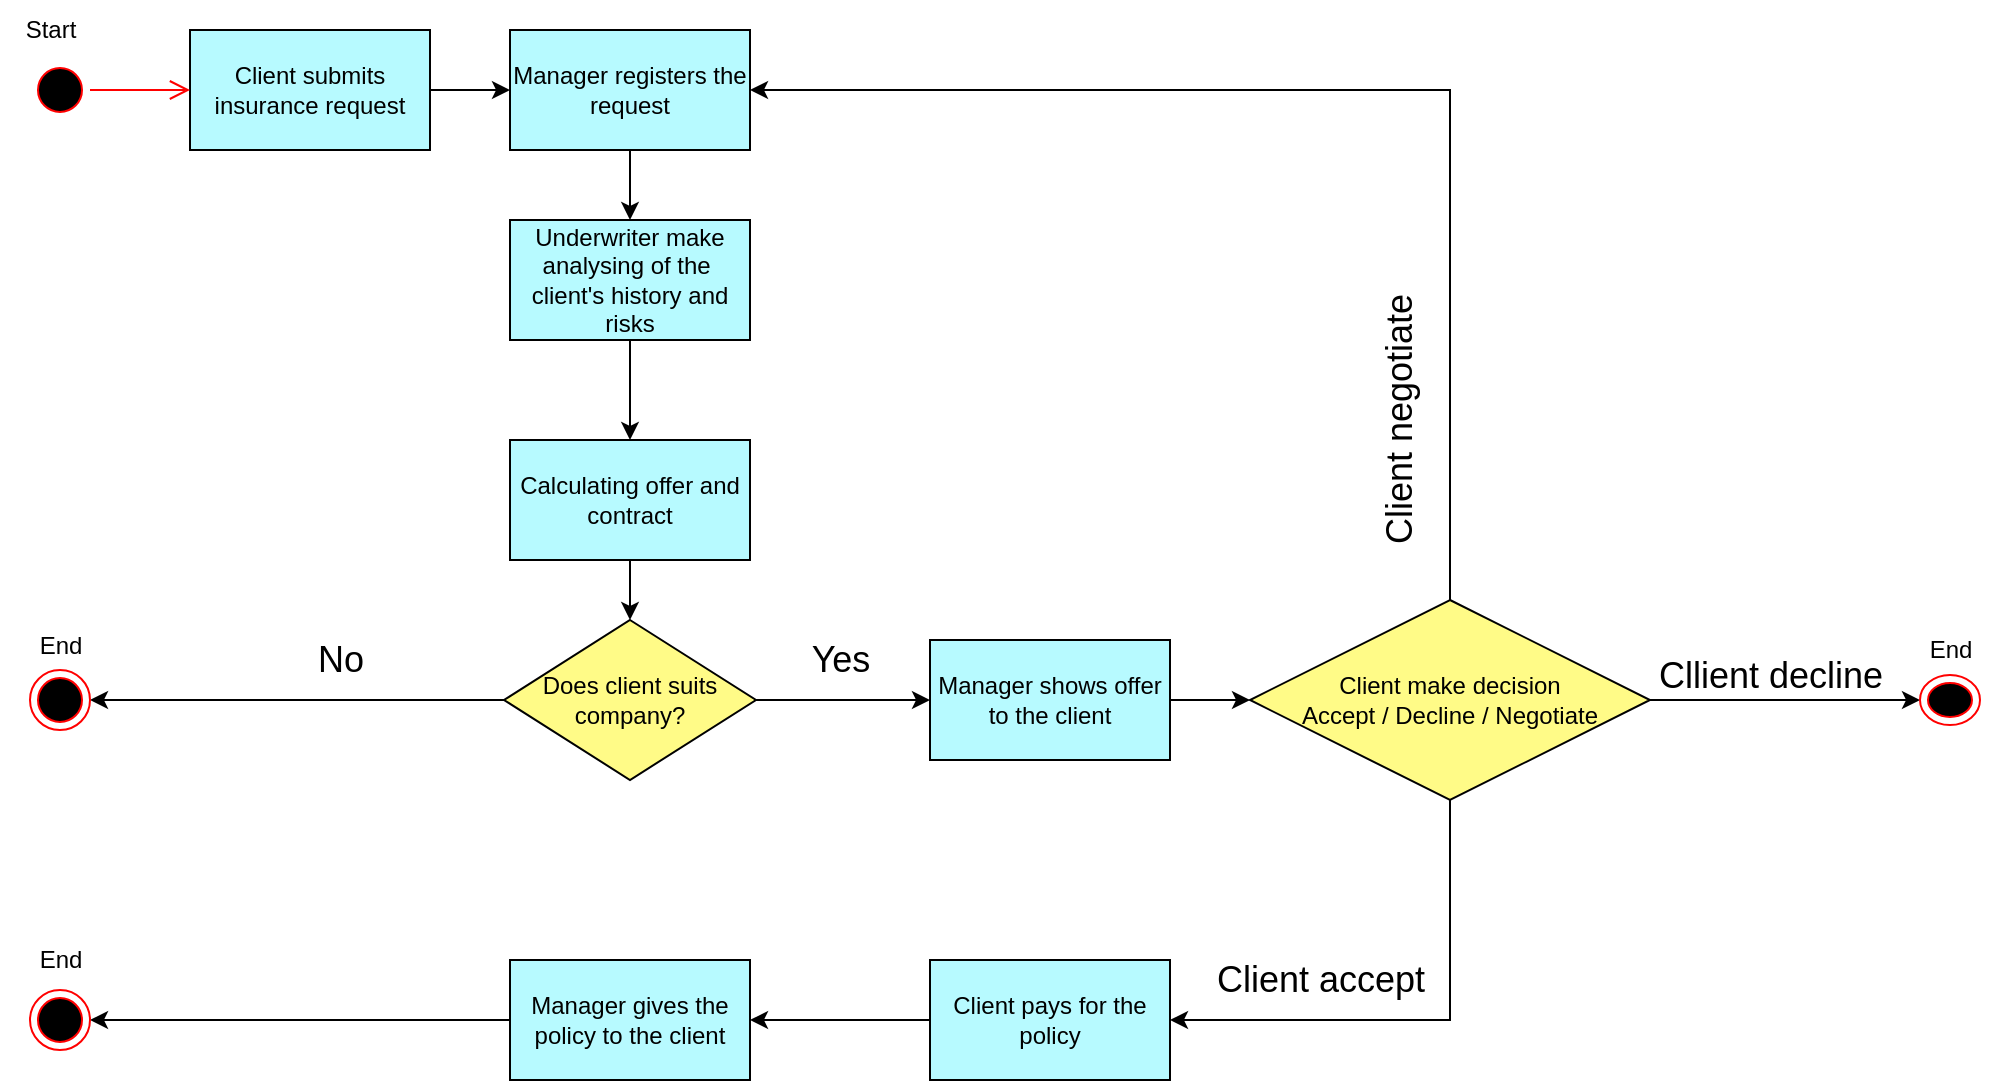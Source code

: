 <mxfile version="26.2.9">
  <diagram name="Page-1" id="cGwZZC1KMxt-n--REI7g">
    <mxGraphModel dx="247751" dy="129979" grid="1" gridSize="10" guides="1" tooltips="1" connect="1" arrows="1" fold="1" page="1" pageScale="1" pageWidth="827" pageHeight="1169" math="0" shadow="0">
      <root>
        <mxCell id="0" />
        <mxCell id="1" parent="0" />
        <mxCell id="Ap6lNGQJBwkeRjyPi6dz-1" value="" style="edgeStyle=orthogonalEdgeStyle;rounded=0;orthogonalLoop=1;jettySize=auto;html=1;" edge="1" parent="1" source="Ap6lNGQJBwkeRjyPi6dz-2" target="Ap6lNGQJBwkeRjyPi6dz-4">
          <mxGeometry relative="1" as="geometry" />
        </mxCell>
        <mxCell id="Ap6lNGQJBwkeRjyPi6dz-2" value="Client submits insurance request" style="rounded=0;whiteSpace=wrap;html=1;fillColor=#B7FAFF;" vertex="1" parent="1">
          <mxGeometry x="-246720" y="-128745" width="120" height="60" as="geometry" />
        </mxCell>
        <mxCell id="Ap6lNGQJBwkeRjyPi6dz-3" value="" style="edgeStyle=orthogonalEdgeStyle;rounded=0;orthogonalLoop=1;jettySize=auto;html=1;" edge="1" parent="1" source="Ap6lNGQJBwkeRjyPi6dz-4" target="Ap6lNGQJBwkeRjyPi6dz-6">
          <mxGeometry relative="1" as="geometry" />
        </mxCell>
        <mxCell id="Ap6lNGQJBwkeRjyPi6dz-4" value="Manager registers the request" style="rounded=0;whiteSpace=wrap;html=1;fillColor=#B7FAFF;" vertex="1" parent="1">
          <mxGeometry x="-246560" y="-128745" width="120" height="60" as="geometry" />
        </mxCell>
        <mxCell id="Ap6lNGQJBwkeRjyPi6dz-5" value="" style="edgeStyle=orthogonalEdgeStyle;rounded=0;orthogonalLoop=1;jettySize=auto;html=1;" edge="1" parent="1" source="Ap6lNGQJBwkeRjyPi6dz-6" target="Ap6lNGQJBwkeRjyPi6dz-8">
          <mxGeometry relative="1" as="geometry" />
        </mxCell>
        <mxCell id="Ap6lNGQJBwkeRjyPi6dz-6" value="Underwriter make analysing of the&amp;nbsp; client&#39;s history and risks" style="rounded=0;whiteSpace=wrap;html=1;fillColor=#B7FAFF;" vertex="1" parent="1">
          <mxGeometry x="-246560" y="-128650" width="120" height="60" as="geometry" />
        </mxCell>
        <mxCell id="Ap6lNGQJBwkeRjyPi6dz-7" value="" style="edgeStyle=orthogonalEdgeStyle;rounded=0;orthogonalLoop=1;jettySize=auto;html=1;" edge="1" parent="1" source="Ap6lNGQJBwkeRjyPi6dz-8" target="Ap6lNGQJBwkeRjyPi6dz-11">
          <mxGeometry relative="1" as="geometry" />
        </mxCell>
        <mxCell id="Ap6lNGQJBwkeRjyPi6dz-8" value="Calculating offer and contract" style="rounded=0;whiteSpace=wrap;html=1;fillColor=#B7FAFF;" vertex="1" parent="1">
          <mxGeometry x="-246560" y="-128540" width="120" height="60" as="geometry" />
        </mxCell>
        <mxCell id="Ap6lNGQJBwkeRjyPi6dz-9" style="edgeStyle=orthogonalEdgeStyle;rounded=0;orthogonalLoop=1;jettySize=auto;html=1;entryX=0;entryY=0.5;entryDx=0;entryDy=0;" edge="1" parent="1" source="Ap6lNGQJBwkeRjyPi6dz-11" target="Ap6lNGQJBwkeRjyPi6dz-13">
          <mxGeometry relative="1" as="geometry" />
        </mxCell>
        <mxCell id="Ap6lNGQJBwkeRjyPi6dz-10" value="" style="edgeStyle=orthogonalEdgeStyle;rounded=0;orthogonalLoop=1;jettySize=auto;html=1;" edge="1" parent="1" source="Ap6lNGQJBwkeRjyPi6dz-11" target="Ap6lNGQJBwkeRjyPi6dz-18">
          <mxGeometry relative="1" as="geometry" />
        </mxCell>
        <mxCell id="Ap6lNGQJBwkeRjyPi6dz-11" value="Does client suits company?" style="rhombus;whiteSpace=wrap;html=1;fillColor=#FFFB87;" vertex="1" parent="1">
          <mxGeometry x="-246563" y="-128450" width="126" height="80" as="geometry" />
        </mxCell>
        <mxCell id="Ap6lNGQJBwkeRjyPi6dz-12" value="" style="edgeStyle=orthogonalEdgeStyle;rounded=0;orthogonalLoop=1;jettySize=auto;html=1;" edge="1" parent="1" source="Ap6lNGQJBwkeRjyPi6dz-13" target="Ap6lNGQJBwkeRjyPi6dz-17">
          <mxGeometry relative="1" as="geometry" />
        </mxCell>
        <mxCell id="Ap6lNGQJBwkeRjyPi6dz-13" value="Manager shows offer to the client" style="rounded=0;whiteSpace=wrap;html=1;fillColor=#B7FAFF;" vertex="1" parent="1">
          <mxGeometry x="-246350" y="-128440" width="120" height="60" as="geometry" />
        </mxCell>
        <mxCell id="Ap6lNGQJBwkeRjyPi6dz-15" value="" style="edgeStyle=orthogonalEdgeStyle;rounded=0;orthogonalLoop=1;jettySize=auto;html=1;" edge="1" parent="1" source="Ap6lNGQJBwkeRjyPi6dz-17" target="Ap6lNGQJBwkeRjyPi6dz-26">
          <mxGeometry relative="1" as="geometry" />
        </mxCell>
        <mxCell id="Ap6lNGQJBwkeRjyPi6dz-16" style="edgeStyle=orthogonalEdgeStyle;rounded=0;orthogonalLoop=1;jettySize=auto;html=1;entryX=1;entryY=0.5;entryDx=0;entryDy=0;" edge="1" parent="1" source="Ap6lNGQJBwkeRjyPi6dz-17" target="Ap6lNGQJBwkeRjyPi6dz-30">
          <mxGeometry relative="1" as="geometry">
            <Array as="points">
              <mxPoint x="-246090" y="-128250" />
            </Array>
          </mxGeometry>
        </mxCell>
        <mxCell id="Ap6lNGQJBwkeRjyPi6dz-41" style="edgeStyle=orthogonalEdgeStyle;rounded=0;orthogonalLoop=1;jettySize=auto;html=1;" edge="1" parent="1" source="Ap6lNGQJBwkeRjyPi6dz-17" target="Ap6lNGQJBwkeRjyPi6dz-4">
          <mxGeometry relative="1" as="geometry">
            <Array as="points">
              <mxPoint x="-246090" y="-128715" />
            </Array>
          </mxGeometry>
        </mxCell>
        <mxCell id="Ap6lNGQJBwkeRjyPi6dz-17" value="&lt;div&gt;Client make decision&lt;/div&gt;Accept / Decline / Negotiate" style="rhombus;whiteSpace=wrap;html=1;fillColor=#FFFB87;" vertex="1" parent="1">
          <mxGeometry x="-246190" y="-128460" width="200" height="100" as="geometry" />
        </mxCell>
        <mxCell id="Ap6lNGQJBwkeRjyPi6dz-18" value="" style="ellipse;html=1;shape=endState;fillColor=#000000;strokeColor=#ff0000;" vertex="1" parent="1">
          <mxGeometry x="-246800" y="-128425" width="30" height="30" as="geometry" />
        </mxCell>
        <mxCell id="Ap6lNGQJBwkeRjyPi6dz-19" value="" style="ellipse;html=1;shape=startState;fillColor=#000000;strokeColor=#ff0000;" vertex="1" parent="1">
          <mxGeometry x="-246800" y="-128730" width="30" height="30" as="geometry" />
        </mxCell>
        <mxCell id="Ap6lNGQJBwkeRjyPi6dz-20" value="" style="edgeStyle=orthogonalEdgeStyle;html=1;verticalAlign=bottom;endArrow=open;endSize=8;strokeColor=#ff0000;rounded=0;entryX=0;entryY=0.5;entryDx=0;entryDy=0;" edge="1" parent="1" source="Ap6lNGQJBwkeRjyPi6dz-19" target="Ap6lNGQJBwkeRjyPi6dz-2">
          <mxGeometry relative="1" as="geometry">
            <mxPoint x="-246720" y="-128730" as="targetPoint" />
          </mxGeometry>
        </mxCell>
        <mxCell id="Ap6lNGQJBwkeRjyPi6dz-21" value="Start" style="text;html=1;align=center;verticalAlign=middle;resizable=0;points=[];autosize=1;strokeColor=none;fillColor=none;" vertex="1" parent="1">
          <mxGeometry x="-246815" y="-128760" width="50" height="30" as="geometry" />
        </mxCell>
        <mxCell id="Ap6lNGQJBwkeRjyPi6dz-22" value="End" style="text;html=1;align=center;verticalAlign=middle;resizable=0;points=[];autosize=1;strokeColor=none;fillColor=none;" vertex="1" parent="1">
          <mxGeometry x="-246805" y="-128452.5" width="40" height="30" as="geometry" />
        </mxCell>
        <mxCell id="Ap6lNGQJBwkeRjyPi6dz-23" value="&lt;font style=&quot;font-size: 18px;&quot;&gt;Client negotiate&lt;/font&gt;" style="text;html=1;align=center;verticalAlign=middle;resizable=0;points=[];autosize=1;strokeColor=none;fillColor=none;rotation=-90;" vertex="1" parent="1">
          <mxGeometry x="-246190" y="-128570" width="150" height="40" as="geometry" />
        </mxCell>
        <mxCell id="Ap6lNGQJBwkeRjyPi6dz-24" value="&lt;font style=&quot;font-size: 18px;&quot;&gt;No&lt;/font&gt;" style="text;html=1;align=center;verticalAlign=middle;resizable=0;points=[];autosize=1;strokeColor=none;fillColor=none;" vertex="1" parent="1">
          <mxGeometry x="-246670" y="-128450" width="50" height="40" as="geometry" />
        </mxCell>
        <mxCell id="Ap6lNGQJBwkeRjyPi6dz-25" value="&lt;font style=&quot;font-size: 18px;&quot;&gt;Yes&lt;/font&gt;" style="text;html=1;align=center;verticalAlign=middle;resizable=0;points=[];autosize=1;strokeColor=none;fillColor=none;" vertex="1" parent="1">
          <mxGeometry x="-246420" y="-128450" width="50" height="40" as="geometry" />
        </mxCell>
        <mxCell id="Ap6lNGQJBwkeRjyPi6dz-26" value="" style="ellipse;html=1;shape=endState;fillColor=#000000;strokeColor=#ff0000;" vertex="1" parent="1">
          <mxGeometry x="-245855" y="-128422.5" width="30" height="25" as="geometry" />
        </mxCell>
        <mxCell id="Ap6lNGQJBwkeRjyPi6dz-27" value="End" style="text;html=1;align=center;verticalAlign=middle;resizable=0;points=[];autosize=1;strokeColor=none;fillColor=none;" vertex="1" parent="1">
          <mxGeometry x="-245860" y="-128450" width="40" height="30" as="geometry" />
        </mxCell>
        <mxCell id="Ap6lNGQJBwkeRjyPi6dz-28" value="&lt;font style=&quot;font-size: 18px;&quot;&gt;Cllient decline&lt;/font&gt;" style="text;html=1;align=center;verticalAlign=middle;resizable=0;points=[];autosize=1;strokeColor=none;fillColor=none;" vertex="1" parent="1">
          <mxGeometry x="-246000" y="-128442" width="140" height="40" as="geometry" />
        </mxCell>
        <mxCell id="Ap6lNGQJBwkeRjyPi6dz-29" style="edgeStyle=orthogonalEdgeStyle;rounded=0;orthogonalLoop=1;jettySize=auto;html=1;fillColor=#B7FAFF;" edge="1" parent="1" source="Ap6lNGQJBwkeRjyPi6dz-30" target="Ap6lNGQJBwkeRjyPi6dz-33">
          <mxGeometry relative="1" as="geometry" />
        </mxCell>
        <mxCell id="Ap6lNGQJBwkeRjyPi6dz-30" value="Client pays for the policy" style="rounded=0;whiteSpace=wrap;html=1;fillColor=#B7FAFF;" vertex="1" parent="1">
          <mxGeometry x="-246350" y="-128280" width="120" height="60" as="geometry" />
        </mxCell>
        <mxCell id="Ap6lNGQJBwkeRjyPi6dz-31" value="&lt;font style=&quot;font-size: 18px;&quot;&gt;Client&amp;nbsp;&lt;/font&gt;&lt;span style=&quot;font-size: 18px; background-color: transparent; color: light-dark(rgb(0, 0, 0), rgb(255, 255, 255));&quot;&gt;accept&lt;/span&gt;" style="text;html=1;align=center;verticalAlign=middle;resizable=0;points=[];autosize=1;strokeColor=none;fillColor=none;rotation=0;" vertex="1" parent="1">
          <mxGeometry x="-246220" y="-128290" width="130" height="40" as="geometry" />
        </mxCell>
        <mxCell id="Ap6lNGQJBwkeRjyPi6dz-32" style="edgeStyle=orthogonalEdgeStyle;rounded=0;orthogonalLoop=1;jettySize=auto;html=1;entryX=1;entryY=0.5;entryDx=0;entryDy=0;" edge="1" parent="1" source="Ap6lNGQJBwkeRjyPi6dz-33" target="Ap6lNGQJBwkeRjyPi6dz-34">
          <mxGeometry relative="1" as="geometry" />
        </mxCell>
        <mxCell id="Ap6lNGQJBwkeRjyPi6dz-33" value="Manager gives the policy to the client" style="rounded=0;whiteSpace=wrap;html=1;fillColor=#B7FAFF;" vertex="1" parent="1">
          <mxGeometry x="-246560" y="-128280" width="120" height="60" as="geometry" />
        </mxCell>
        <mxCell id="Ap6lNGQJBwkeRjyPi6dz-34" value="" style="ellipse;html=1;shape=endState;fillColor=#000000;strokeColor=#ff0000;" vertex="1" parent="1">
          <mxGeometry x="-246800" y="-128265" width="30" height="30" as="geometry" />
        </mxCell>
        <mxCell id="Ap6lNGQJBwkeRjyPi6dz-35" value="End" style="text;html=1;align=center;verticalAlign=middle;resizable=0;points=[];autosize=1;strokeColor=none;fillColor=none;" vertex="1" parent="1">
          <mxGeometry x="-246805" y="-128295" width="40" height="30" as="geometry" />
        </mxCell>
      </root>
    </mxGraphModel>
  </diagram>
</mxfile>
